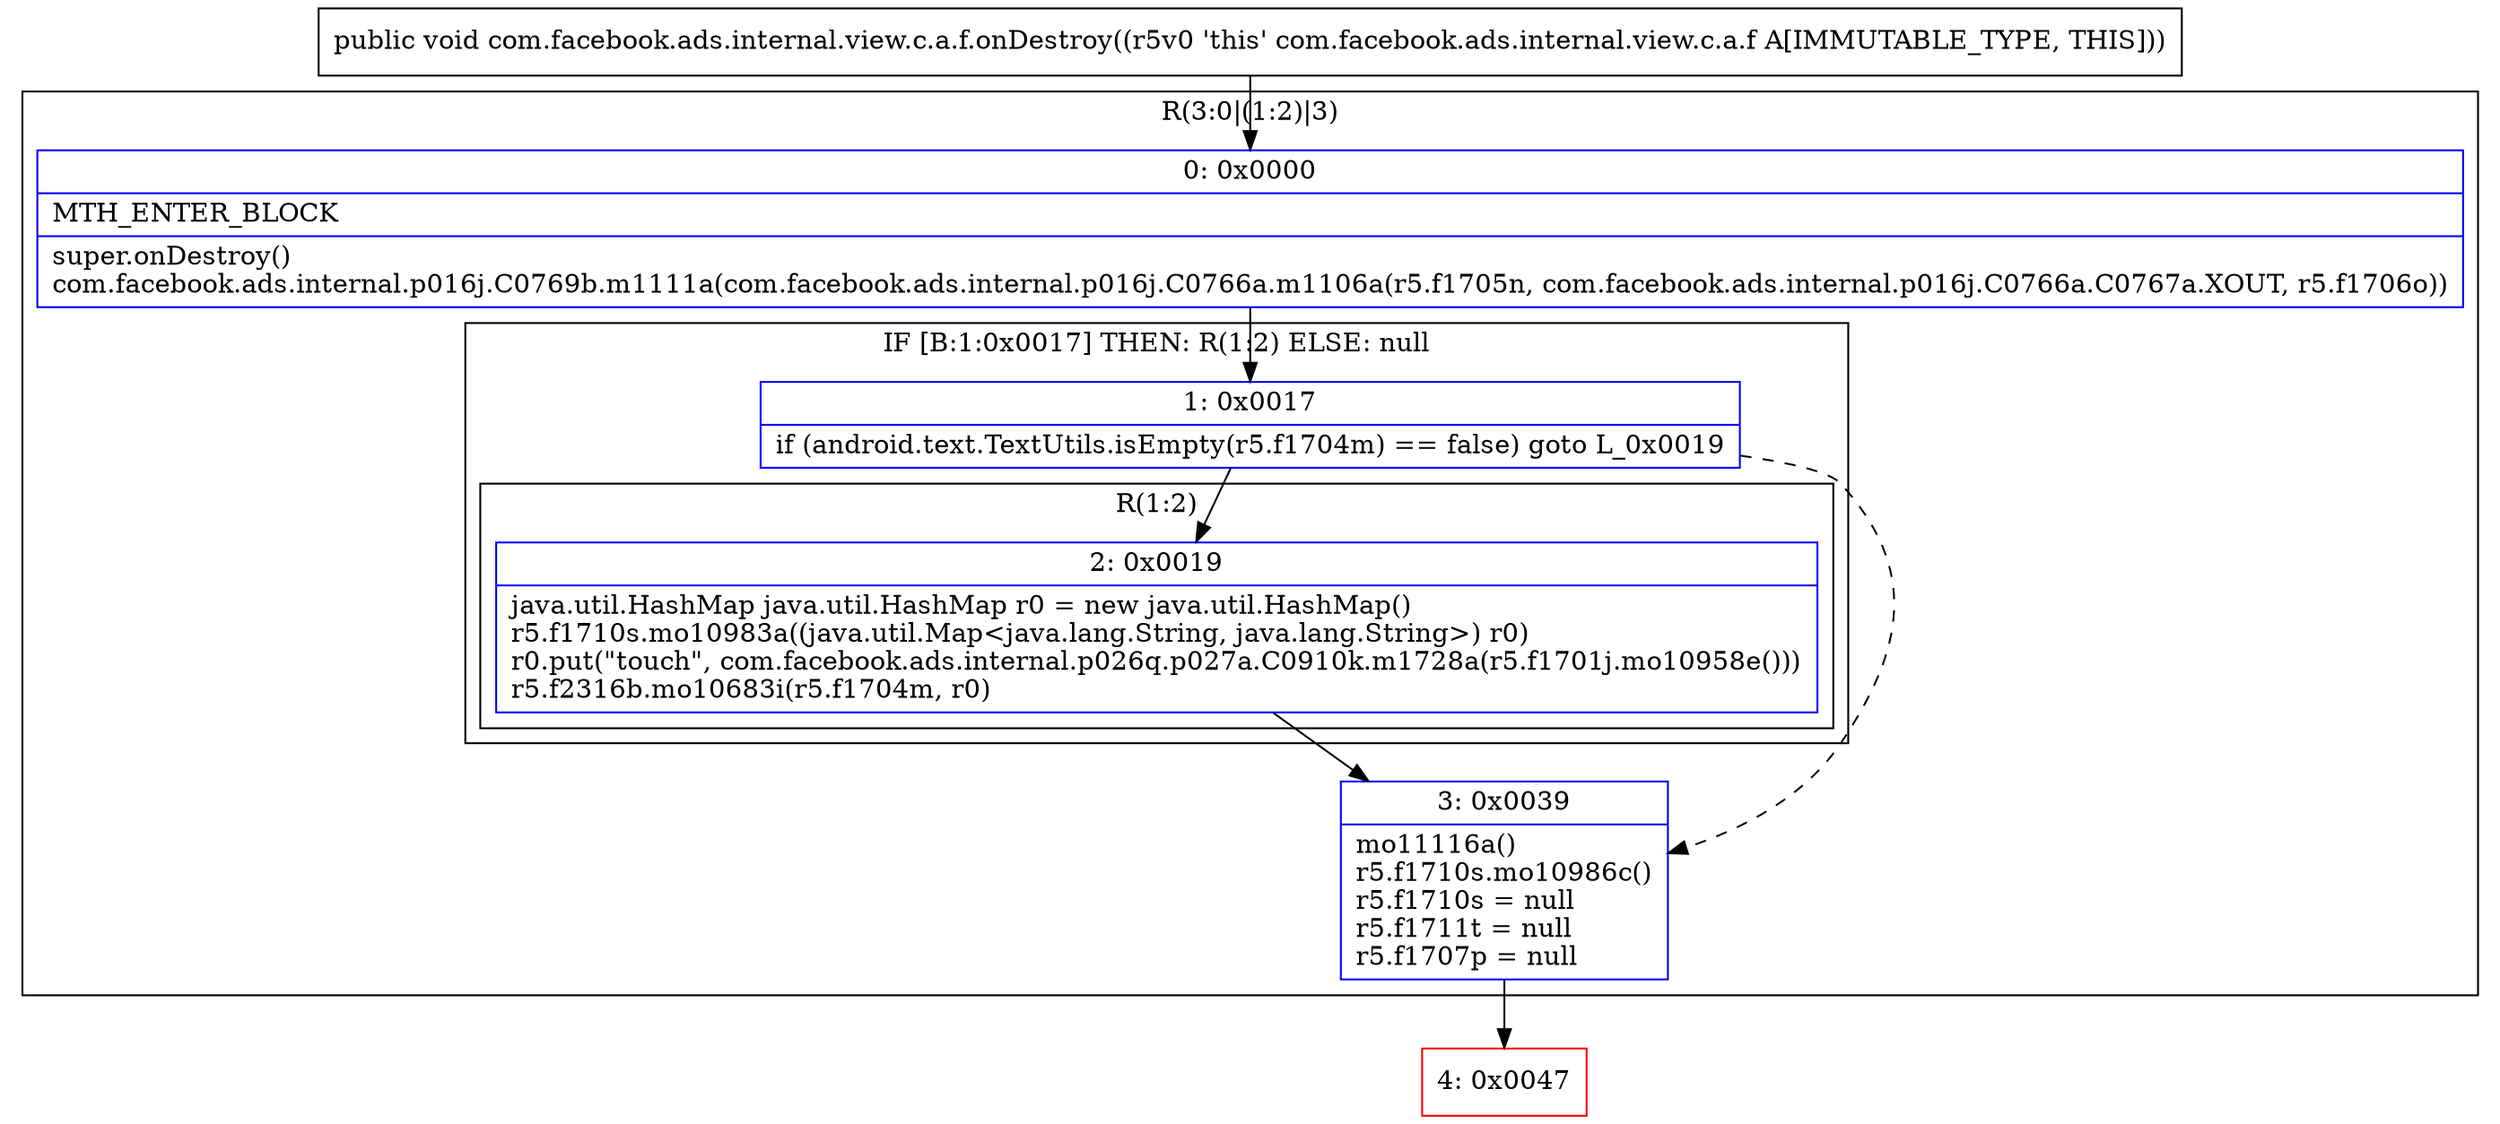 digraph "CFG forcom.facebook.ads.internal.view.c.a.f.onDestroy()V" {
subgraph cluster_Region_310862883 {
label = "R(3:0|(1:2)|3)";
node [shape=record,color=blue];
Node_0 [shape=record,label="{0\:\ 0x0000|MTH_ENTER_BLOCK\l|super.onDestroy()\lcom.facebook.ads.internal.p016j.C0769b.m1111a(com.facebook.ads.internal.p016j.C0766a.m1106a(r5.f1705n, com.facebook.ads.internal.p016j.C0766a.C0767a.XOUT, r5.f1706o))\l}"];
subgraph cluster_IfRegion_92163274 {
label = "IF [B:1:0x0017] THEN: R(1:2) ELSE: null";
node [shape=record,color=blue];
Node_1 [shape=record,label="{1\:\ 0x0017|if (android.text.TextUtils.isEmpty(r5.f1704m) == false) goto L_0x0019\l}"];
subgraph cluster_Region_1760041455 {
label = "R(1:2)";
node [shape=record,color=blue];
Node_2 [shape=record,label="{2\:\ 0x0019|java.util.HashMap java.util.HashMap r0 = new java.util.HashMap()\lr5.f1710s.mo10983a((java.util.Map\<java.lang.String, java.lang.String\>) r0)\lr0.put(\"touch\", com.facebook.ads.internal.p026q.p027a.C0910k.m1728a(r5.f1701j.mo10958e()))\lr5.f2316b.mo10683i(r5.f1704m, r0)\l}"];
}
}
Node_3 [shape=record,label="{3\:\ 0x0039|mo11116a()\lr5.f1710s.mo10986c()\lr5.f1710s = null\lr5.f1711t = null\lr5.f1707p = null\l}"];
}
Node_4 [shape=record,color=red,label="{4\:\ 0x0047}"];
MethodNode[shape=record,label="{public void com.facebook.ads.internal.view.c.a.f.onDestroy((r5v0 'this' com.facebook.ads.internal.view.c.a.f A[IMMUTABLE_TYPE, THIS])) }"];
MethodNode -> Node_0;
Node_0 -> Node_1;
Node_1 -> Node_2;
Node_1 -> Node_3[style=dashed];
Node_2 -> Node_3;
Node_3 -> Node_4;
}

